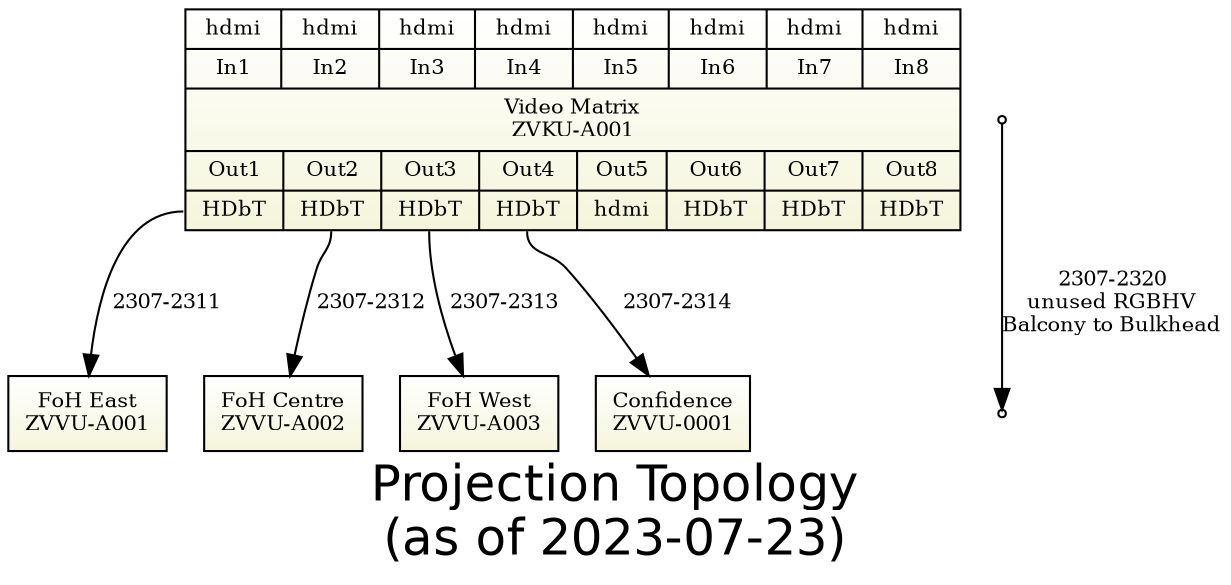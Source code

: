 digraph projectiontopology { 
graph [overlap = true, fontsize = 24, 
      label="Projection Topology\n(as of 2023-07-23)",
      fontname = Helvetica]
    
node [shape=record, style=filled , fillcolor="white:beige",fontsize = 10,  
      gradientangle=270]
zvkua001 [label="{
  {{<i1>hdmi|In1}|{<i2>hdmi|In2}|{<i3>hdmi|In3}|{<i4>hdmi|In4}|{<i5>hdmi|In5}|{<i6>hdmi|In6}|{<i7>hdmi|In7}|{<i8>hdmi|In8}}
  |Video Matrix\nZVKU-A001|
  {{Out1|<o1>HDbT}|{Out2|<o2>HDbT}|{Out3|<o3>HDbT}|{Out4|<o4>HDbT}|{Out5|<o5>hdmi}|{Out6|<o6>HDbT}|{Out7|<o7>HDbT}|{Out8|<o8>HDbT} } }"]
  
node [shape=record, tooltip="" ]
 
zvvua001 [label="{FoH East\nZVVU-A001}"] 
zvvua002 [label="{FoH Centre\nZVVU-A002}"]
zvvua003 [label="{FoH West\nZVVU-A003}"]
zvvu0001 [label="{Confidence\nZVVU-0001}", tooltip="Rear Projector"]
   
zvkua001:o1 -> zvvua001 [label="2307-2311" fontsize=10]
zvkua001:o2 -> zvvua002 [label="2307-2312" fontsize=10]
zvkua001:o3 -> zvvua003 [label="2307-2313" fontsize=10]
zvkua001:o4 -> zvvu0001 [label="2307-2314" fontsize=10] 

p1 [shape=point]
p2 [shape=point]
p1->p2 [label="2307-2320\nunused RGBHV\nBalcony to Bulkhead" fontsize=10]
  
{rank=same; zvvua003; zvvua002; zvvua001; zvvu0001;  }
} 